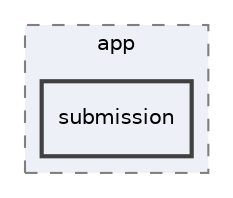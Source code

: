 digraph "/sam/repos/open-source/fmtm/src/backend/app/submission"
{
 // LATEX_PDF_SIZE
  edge [fontname="Helvetica",fontsize="10",labelfontname="Helvetica",labelfontsize="10"];
  node [fontname="Helvetica",fontsize="10",shape=record];
  compound=true
  subgraph clusterdir_83c7eb4aad812b981700cf0adce5b6de {
    graph [ bgcolor="#edf0f7", pencolor="grey50", style="filled,dashed,", label="app", fontname="Helvetica", fontsize="10", URL="dir_83c7eb4aad812b981700cf0adce5b6de.html"]
  dir_c5f9fb83722815006bdedd511b5ab00f [shape=box, label="submission", style="filled,bold,", fillcolor="#edf0f7", color="grey25", URL="dir_c5f9fb83722815006bdedd511b5ab00f.html"];
  }
}
